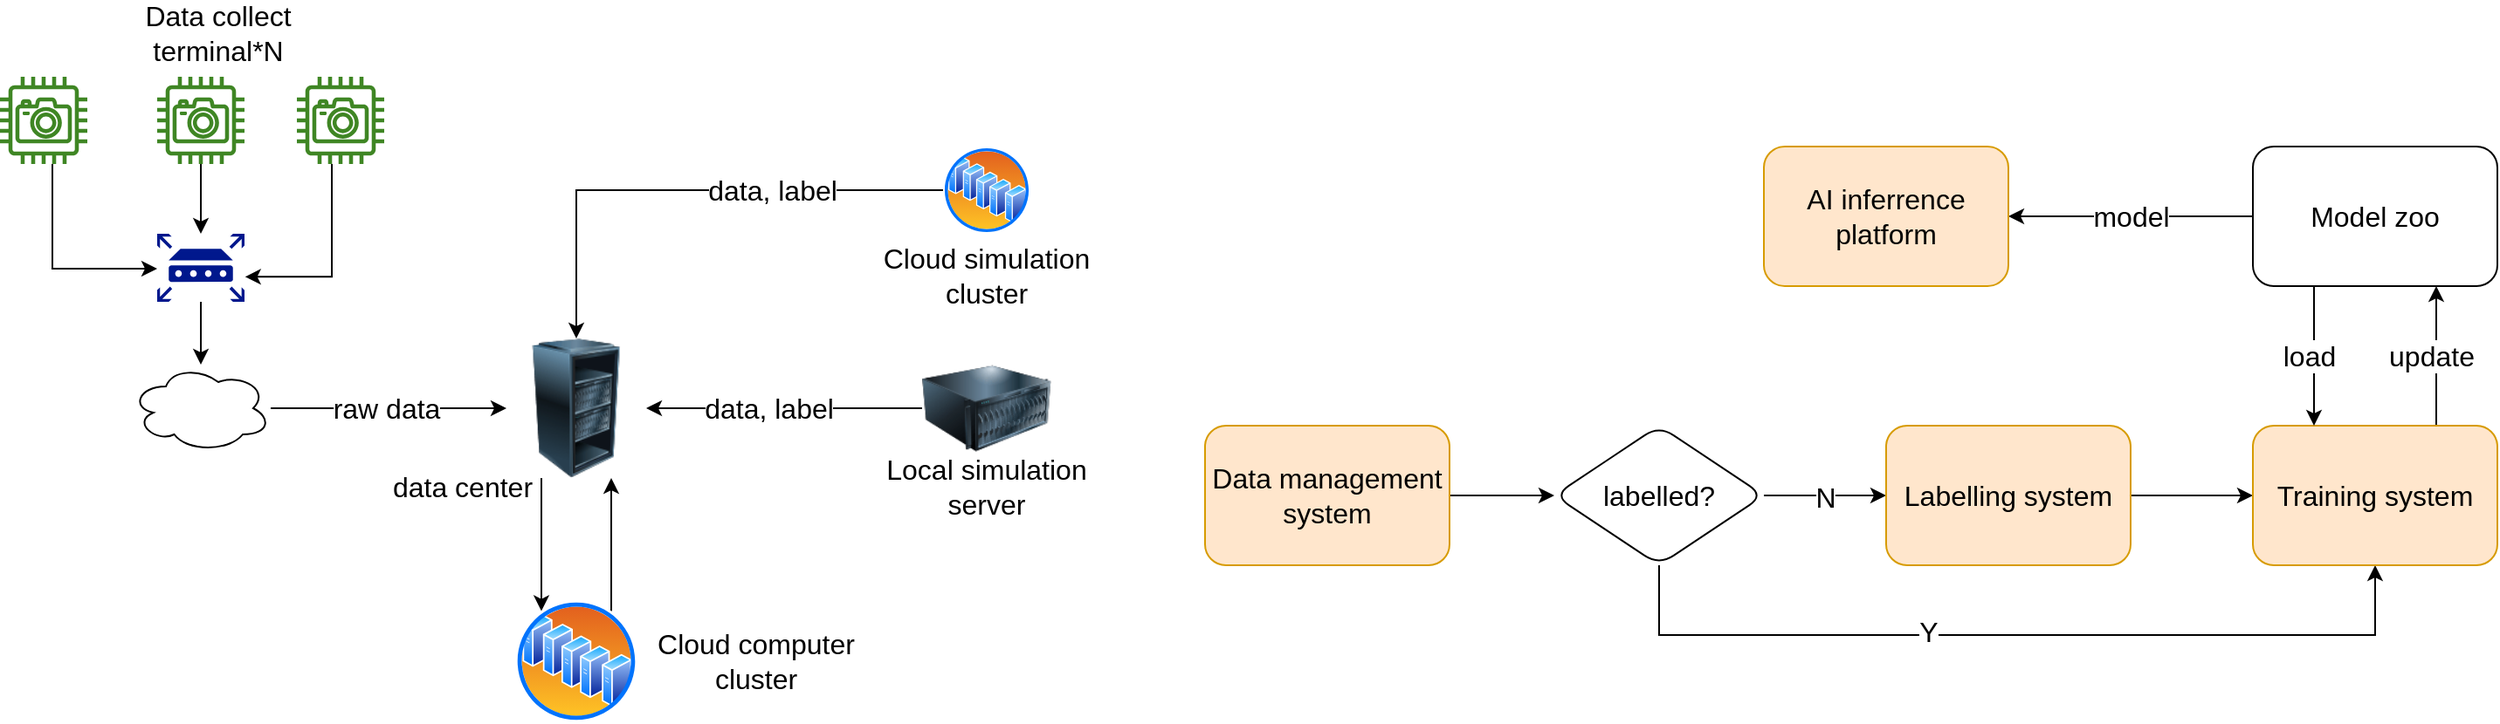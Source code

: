 <mxfile version="20.0.3" type="github">
  <diagram id="2GhCclOfNUW4dkGVQC4c" name="Page-1">
    <mxGraphModel dx="2426" dy="1358" grid="1" gridSize="10" guides="1" tooltips="1" connect="1" arrows="1" fold="1" page="1" pageScale="1" pageWidth="827" pageHeight="1169" math="0" shadow="0">
      <root>
        <mxCell id="0" />
        <mxCell id="1" parent="0" />
        <mxCell id="QJYQDKm9XZ8oWtHg4DSB-3" value="" style="edgeStyle=orthogonalEdgeStyle;rounded=0;orthogonalLoop=1;jettySize=auto;html=1;fontSize=16;" edge="1" parent="1" source="QJYQDKm9XZ8oWtHg4DSB-1" target="QJYQDKm9XZ8oWtHg4DSB-2">
          <mxGeometry relative="1" as="geometry" />
        </mxCell>
        <mxCell id="QJYQDKm9XZ8oWtHg4DSB-13" style="edgeStyle=orthogonalEdgeStyle;rounded=0;orthogonalLoop=1;jettySize=auto;html=1;entryX=0.5;entryY=1;entryDx=0;entryDy=0;fontSize=16;exitX=0.5;exitY=1;exitDx=0;exitDy=0;" edge="1" parent="1" source="QJYQDKm9XZ8oWtHg4DSB-2" target="QJYQDKm9XZ8oWtHg4DSB-6">
          <mxGeometry relative="1" as="geometry">
            <Array as="points">
              <mxPoint x="1020" y="400" />
              <mxPoint x="1430" y="400" />
            </Array>
          </mxGeometry>
        </mxCell>
        <mxCell id="QJYQDKm9XZ8oWtHg4DSB-15" value="Y" style="edgeLabel;html=1;align=center;verticalAlign=middle;resizable=0;points=[];fontSize=16;" vertex="1" connectable="0" parent="QJYQDKm9XZ8oWtHg4DSB-13">
          <mxGeometry x="-0.209" y="2" relative="1" as="geometry">
            <mxPoint as="offset" />
          </mxGeometry>
        </mxCell>
        <mxCell id="QJYQDKm9XZ8oWtHg4DSB-1" value="Data management system" style="rounded=1;whiteSpace=wrap;html=1;fontSize=16;fillColor=#ffe6cc;strokeColor=#d79b00;" vertex="1" parent="1">
          <mxGeometry x="760" y="280" width="140" height="80" as="geometry" />
        </mxCell>
        <mxCell id="QJYQDKm9XZ8oWtHg4DSB-5" value="" style="edgeStyle=orthogonalEdgeStyle;rounded=0;orthogonalLoop=1;jettySize=auto;html=1;fontSize=16;" edge="1" parent="1" source="QJYQDKm9XZ8oWtHg4DSB-2" target="QJYQDKm9XZ8oWtHg4DSB-4">
          <mxGeometry relative="1" as="geometry" />
        </mxCell>
        <mxCell id="QJYQDKm9XZ8oWtHg4DSB-14" value="N" style="edgeLabel;html=1;align=center;verticalAlign=middle;resizable=0;points=[];fontSize=16;" vertex="1" connectable="0" parent="QJYQDKm9XZ8oWtHg4DSB-5">
          <mxGeometry x="0.263" y="-3" relative="1" as="geometry">
            <mxPoint x="-9" y="-2" as="offset" />
          </mxGeometry>
        </mxCell>
        <mxCell id="QJYQDKm9XZ8oWtHg4DSB-2" value="labelled?" style="rhombus;whiteSpace=wrap;html=1;fontSize=16;rounded=1;" vertex="1" parent="1">
          <mxGeometry x="960" y="280" width="120" height="80" as="geometry" />
        </mxCell>
        <mxCell id="QJYQDKm9XZ8oWtHg4DSB-7" value="" style="edgeStyle=orthogonalEdgeStyle;rounded=0;orthogonalLoop=1;jettySize=auto;html=1;fontSize=16;" edge="1" parent="1" source="QJYQDKm9XZ8oWtHg4DSB-4" target="QJYQDKm9XZ8oWtHg4DSB-6">
          <mxGeometry relative="1" as="geometry" />
        </mxCell>
        <mxCell id="QJYQDKm9XZ8oWtHg4DSB-4" value="Labelling system" style="whiteSpace=wrap;html=1;fontSize=16;rounded=1;fillColor=#ffe6cc;strokeColor=#d79b00;" vertex="1" parent="1">
          <mxGeometry x="1150" y="280" width="140" height="80" as="geometry" />
        </mxCell>
        <mxCell id="QJYQDKm9XZ8oWtHg4DSB-10" value="" style="edgeStyle=orthogonalEdgeStyle;rounded=0;orthogonalLoop=1;jettySize=auto;html=1;fontSize=16;exitX=0.75;exitY=0;exitDx=0;exitDy=0;entryX=0.75;entryY=1;entryDx=0;entryDy=0;" edge="1" parent="1" source="QJYQDKm9XZ8oWtHg4DSB-6" target="QJYQDKm9XZ8oWtHg4DSB-8">
          <mxGeometry relative="1" as="geometry" />
        </mxCell>
        <mxCell id="QJYQDKm9XZ8oWtHg4DSB-18" value="update" style="edgeLabel;html=1;align=center;verticalAlign=middle;resizable=0;points=[];fontSize=16;" vertex="1" connectable="0" parent="QJYQDKm9XZ8oWtHg4DSB-10">
          <mxGeometry x="-0.221" y="3" relative="1" as="geometry">
            <mxPoint y="-9" as="offset" />
          </mxGeometry>
        </mxCell>
        <mxCell id="QJYQDKm9XZ8oWtHg4DSB-6" value="Training system" style="whiteSpace=wrap;html=1;fontSize=16;rounded=1;fillColor=#ffe6cc;strokeColor=#d79b00;" vertex="1" parent="1">
          <mxGeometry x="1360" y="280" width="140" height="80" as="geometry" />
        </mxCell>
        <mxCell id="QJYQDKm9XZ8oWtHg4DSB-9" value="" style="edgeStyle=orthogonalEdgeStyle;rounded=0;orthogonalLoop=1;jettySize=auto;html=1;fontSize=16;exitX=0.25;exitY=1;exitDx=0;exitDy=0;entryX=0.25;entryY=0;entryDx=0;entryDy=0;" edge="1" parent="1" source="QJYQDKm9XZ8oWtHg4DSB-8" target="QJYQDKm9XZ8oWtHg4DSB-6">
          <mxGeometry relative="1" as="geometry">
            <mxPoint x="1400" y="270" as="targetPoint" />
          </mxGeometry>
        </mxCell>
        <mxCell id="QJYQDKm9XZ8oWtHg4DSB-17" value="load" style="edgeLabel;html=1;align=center;verticalAlign=middle;resizable=0;points=[];fontSize=16;" vertex="1" connectable="0" parent="QJYQDKm9XZ8oWtHg4DSB-9">
          <mxGeometry x="0.2" y="-3" relative="1" as="geometry">
            <mxPoint y="-8" as="offset" />
          </mxGeometry>
        </mxCell>
        <mxCell id="QJYQDKm9XZ8oWtHg4DSB-12" value="" style="edgeStyle=orthogonalEdgeStyle;rounded=0;orthogonalLoop=1;jettySize=auto;html=1;fontSize=16;" edge="1" parent="1" source="QJYQDKm9XZ8oWtHg4DSB-8" target="QJYQDKm9XZ8oWtHg4DSB-11">
          <mxGeometry relative="1" as="geometry" />
        </mxCell>
        <mxCell id="QJYQDKm9XZ8oWtHg4DSB-16" value="model" style="edgeLabel;html=1;align=center;verticalAlign=middle;resizable=0;points=[];fontSize=16;" vertex="1" connectable="0" parent="QJYQDKm9XZ8oWtHg4DSB-12">
          <mxGeometry x="0.269" y="-1" relative="1" as="geometry">
            <mxPoint x="19" y="1" as="offset" />
          </mxGeometry>
        </mxCell>
        <mxCell id="QJYQDKm9XZ8oWtHg4DSB-8" value="Model zoo" style="whiteSpace=wrap;html=1;fontSize=16;rounded=1;" vertex="1" parent="1">
          <mxGeometry x="1360" y="120" width="140" height="80" as="geometry" />
        </mxCell>
        <mxCell id="QJYQDKm9XZ8oWtHg4DSB-11" value="AI inferrence platform" style="whiteSpace=wrap;html=1;fontSize=16;rounded=1;fillColor=#ffe6cc;strokeColor=#d79b00;" vertex="1" parent="1">
          <mxGeometry x="1080" y="120" width="140" height="80" as="geometry" />
        </mxCell>
        <mxCell id="QJYQDKm9XZ8oWtHg4DSB-24" style="edgeStyle=orthogonalEdgeStyle;rounded=0;orthogonalLoop=1;jettySize=auto;html=1;entryX=0;entryY=0.513;entryDx=0;entryDy=0;entryPerimeter=0;fontSize=16;" edge="1" parent="1" source="QJYQDKm9XZ8oWtHg4DSB-19" target="QJYQDKm9XZ8oWtHg4DSB-23">
          <mxGeometry relative="1" as="geometry">
            <Array as="points">
              <mxPoint x="100" y="190" />
            </Array>
          </mxGeometry>
        </mxCell>
        <mxCell id="QJYQDKm9XZ8oWtHg4DSB-19" value="" style="sketch=0;outlineConnect=0;fontColor=#232F3E;gradientColor=none;fillColor=#3F8624;strokeColor=none;dashed=0;verticalLabelPosition=bottom;verticalAlign=top;align=center;html=1;fontSize=12;fontStyle=0;aspect=fixed;pointerEvents=1;shape=mxgraph.aws4.camera;" vertex="1" parent="1">
          <mxGeometry x="70" y="80" width="50" height="50" as="geometry" />
        </mxCell>
        <mxCell id="QJYQDKm9XZ8oWtHg4DSB-25" value="" style="edgeStyle=orthogonalEdgeStyle;rounded=0;orthogonalLoop=1;jettySize=auto;html=1;fontSize=16;" edge="1" parent="1" source="QJYQDKm9XZ8oWtHg4DSB-20" target="QJYQDKm9XZ8oWtHg4DSB-23">
          <mxGeometry relative="1" as="geometry" />
        </mxCell>
        <mxCell id="QJYQDKm9XZ8oWtHg4DSB-20" value="" style="sketch=0;outlineConnect=0;fontColor=#232F3E;gradientColor=none;fillColor=#3F8624;strokeColor=none;dashed=0;verticalLabelPosition=bottom;verticalAlign=top;align=center;html=1;fontSize=12;fontStyle=0;aspect=fixed;pointerEvents=1;shape=mxgraph.aws4.camera;" vertex="1" parent="1">
          <mxGeometry x="160" y="80" width="50" height="50" as="geometry" />
        </mxCell>
        <mxCell id="QJYQDKm9XZ8oWtHg4DSB-26" style="edgeStyle=orthogonalEdgeStyle;rounded=0;orthogonalLoop=1;jettySize=auto;html=1;entryX=1.007;entryY=0.632;entryDx=0;entryDy=0;entryPerimeter=0;fontSize=16;" edge="1" parent="1" source="QJYQDKm9XZ8oWtHg4DSB-21" target="QJYQDKm9XZ8oWtHg4DSB-23">
          <mxGeometry relative="1" as="geometry">
            <Array as="points">
              <mxPoint x="260" y="195" />
            </Array>
          </mxGeometry>
        </mxCell>
        <mxCell id="QJYQDKm9XZ8oWtHg4DSB-21" value="" style="sketch=0;outlineConnect=0;fontColor=#232F3E;gradientColor=none;fillColor=#3F8624;strokeColor=none;dashed=0;verticalLabelPosition=bottom;verticalAlign=top;align=center;html=1;fontSize=12;fontStyle=0;aspect=fixed;pointerEvents=1;shape=mxgraph.aws4.camera;" vertex="1" parent="1">
          <mxGeometry x="240" y="80" width="50" height="50" as="geometry" />
        </mxCell>
        <mxCell id="QJYQDKm9XZ8oWtHg4DSB-22" value="Data collect terminal*N" style="text;html=1;strokeColor=none;fillColor=none;align=center;verticalAlign=middle;whiteSpace=wrap;rounded=0;fontSize=16;" vertex="1" parent="1">
          <mxGeometry x="130" y="40" width="130" height="30" as="geometry" />
        </mxCell>
        <mxCell id="QJYQDKm9XZ8oWtHg4DSB-28" style="edgeStyle=orthogonalEdgeStyle;rounded=0;orthogonalLoop=1;jettySize=auto;html=1;entryX=0;entryY=0.5;entryDx=0;entryDy=0;fontSize=16;startArrow=none;" edge="1" parent="1" source="QJYQDKm9XZ8oWtHg4DSB-29" target="QJYQDKm9XZ8oWtHg4DSB-27">
          <mxGeometry relative="1" as="geometry">
            <Array as="points">
              <mxPoint x="185" y="270" />
            </Array>
          </mxGeometry>
        </mxCell>
        <mxCell id="QJYQDKm9XZ8oWtHg4DSB-35" value="raw data" style="edgeLabel;html=1;align=center;verticalAlign=middle;resizable=0;points=[];fontSize=16;" vertex="1" connectable="0" parent="QJYQDKm9XZ8oWtHg4DSB-28">
          <mxGeometry x="-0.217" y="-1" relative="1" as="geometry">
            <mxPoint x="13" y="-1" as="offset" />
          </mxGeometry>
        </mxCell>
        <mxCell id="QJYQDKm9XZ8oWtHg4DSB-31" value="" style="edgeStyle=orthogonalEdgeStyle;rounded=0;orthogonalLoop=1;jettySize=auto;html=1;fontSize=16;" edge="1" parent="1" source="QJYQDKm9XZ8oWtHg4DSB-23" target="QJYQDKm9XZ8oWtHg4DSB-29">
          <mxGeometry relative="1" as="geometry" />
        </mxCell>
        <mxCell id="QJYQDKm9XZ8oWtHg4DSB-23" value="" style="sketch=0;aspect=fixed;pointerEvents=1;shadow=0;dashed=0;html=1;strokeColor=none;labelPosition=center;verticalLabelPosition=bottom;verticalAlign=top;align=center;fillColor=#00188D;shape=mxgraph.mscae.enterprise.router;fontSize=16;" vertex="1" parent="1">
          <mxGeometry x="160" y="170" width="50" height="39" as="geometry" />
        </mxCell>
        <mxCell id="QJYQDKm9XZ8oWtHg4DSB-43" style="edgeStyle=orthogonalEdgeStyle;rounded=0;orthogonalLoop=1;jettySize=auto;html=1;fontSize=16;exitX=0.25;exitY=1;exitDx=0;exitDy=0;" edge="1" parent="1" source="QJYQDKm9XZ8oWtHg4DSB-27" target="QJYQDKm9XZ8oWtHg4DSB-42">
          <mxGeometry relative="1" as="geometry">
            <Array as="points">
              <mxPoint x="380" y="370" />
              <mxPoint x="380" y="370" />
            </Array>
          </mxGeometry>
        </mxCell>
        <mxCell id="QJYQDKm9XZ8oWtHg4DSB-27" value="" style="image;html=1;image=img/lib/clip_art/computers/Server_Rack_Partial_128x128.png;fontSize=16;" vertex="1" parent="1">
          <mxGeometry x="360" y="230" width="80" height="80" as="geometry" />
        </mxCell>
        <mxCell id="QJYQDKm9XZ8oWtHg4DSB-29" value="" style="ellipse;shape=cloud;whiteSpace=wrap;html=1;fontSize=16;" vertex="1" parent="1">
          <mxGeometry x="145" y="245" width="80" height="50" as="geometry" />
        </mxCell>
        <mxCell id="QJYQDKm9XZ8oWtHg4DSB-34" style="edgeStyle=orthogonalEdgeStyle;rounded=0;orthogonalLoop=1;jettySize=auto;html=1;fontSize=16;" edge="1" parent="1" source="QJYQDKm9XZ8oWtHg4DSB-32" target="QJYQDKm9XZ8oWtHg4DSB-27">
          <mxGeometry relative="1" as="geometry" />
        </mxCell>
        <mxCell id="QJYQDKm9XZ8oWtHg4DSB-36" value="data, label" style="edgeLabel;html=1;align=center;verticalAlign=middle;resizable=0;points=[];fontSize=16;" vertex="1" connectable="0" parent="QJYQDKm9XZ8oWtHg4DSB-34">
          <mxGeometry x="0.205" y="2" relative="1" as="geometry">
            <mxPoint x="7" y="-2" as="offset" />
          </mxGeometry>
        </mxCell>
        <mxCell id="QJYQDKm9XZ8oWtHg4DSB-32" value="" style="image;html=1;image=img/lib/clip_art/computers/Server_128x128.png;fontSize=16;" vertex="1" parent="1">
          <mxGeometry x="598" y="240" width="74" height="60" as="geometry" />
        </mxCell>
        <mxCell id="QJYQDKm9XZ8oWtHg4DSB-33" value="Local simulation server" style="text;html=1;strokeColor=none;fillColor=none;align=center;verticalAlign=middle;whiteSpace=wrap;rounded=0;fontSize=16;" vertex="1" parent="1">
          <mxGeometry x="570" y="300" width="130" height="30" as="geometry" />
        </mxCell>
        <mxCell id="QJYQDKm9XZ8oWtHg4DSB-39" style="edgeStyle=orthogonalEdgeStyle;rounded=0;orthogonalLoop=1;jettySize=auto;html=1;entryX=0.5;entryY=0;entryDx=0;entryDy=0;fontSize=16;" edge="1" parent="1" source="QJYQDKm9XZ8oWtHg4DSB-37" target="QJYQDKm9XZ8oWtHg4DSB-27">
          <mxGeometry relative="1" as="geometry" />
        </mxCell>
        <mxCell id="QJYQDKm9XZ8oWtHg4DSB-40" value="&lt;span style=&quot;color: rgba(0, 0, 0, 0); font-family: monospace; font-size: 0px; text-align: start; background-color: rgb(248, 249, 250);&quot;&gt;%3CmxGraphModel%3E%3Croot%3E%3CmxCell%20id%3D%220%22%2F%3E%3CmxCell%20id%3D%221%22%20parent%3D%220%22%2F%3E%3CmxCell%20id%3D%222%22%20value%3D%22data%2C%20label%22%20style%3D%22edgeLabel%3Bhtml%3D1%3Balign%3Dcenter%3BverticalAlign%3Dmiddle%3Bresizable%3D0%3Bpoints%3D%5B%5D%3BfontSize%3D16%3B%22%20vertex%3D%221%22%20connectable%3D%220%22%20parent%3D%221%22%3E%3CmxGeometry%20x%3D%22510%22%20y%3D%22270%22%20as%3D%22geometry%22%2F%3E%3C%2FmxCell%3E%3C%2Froot%3E%3C%2FmxGraphModel%3Edatadda&amp;nbsp;&lt;/span&gt;" style="edgeLabel;html=1;align=center;verticalAlign=middle;resizable=0;points=[];fontSize=16;" vertex="1" connectable="0" parent="QJYQDKm9XZ8oWtHg4DSB-39">
          <mxGeometry x="-0.183" y="-2" relative="1" as="geometry">
            <mxPoint as="offset" />
          </mxGeometry>
        </mxCell>
        <mxCell id="QJYQDKm9XZ8oWtHg4DSB-41" value="data, label" style="edgeLabel;html=1;align=center;verticalAlign=middle;resizable=0;points=[];fontSize=16;" vertex="1" connectable="0" parent="QJYQDKm9XZ8oWtHg4DSB-39">
          <mxGeometry x="-0.11" y="-2" relative="1" as="geometry">
            <mxPoint x="33" y="2" as="offset" />
          </mxGeometry>
        </mxCell>
        <mxCell id="QJYQDKm9XZ8oWtHg4DSB-37" value="" style="aspect=fixed;perimeter=ellipsePerimeter;html=1;align=center;shadow=0;dashed=0;spacingTop=3;image;image=img/lib/active_directory/server_farm.svg;fontSize=16;" vertex="1" parent="1">
          <mxGeometry x="610" y="120" width="50" height="50" as="geometry" />
        </mxCell>
        <mxCell id="QJYQDKm9XZ8oWtHg4DSB-38" value="Cloud simulation cluster" style="text;html=1;strokeColor=none;fillColor=none;align=center;verticalAlign=middle;whiteSpace=wrap;rounded=0;fontSize=16;" vertex="1" parent="1">
          <mxGeometry x="570" y="179" width="130" height="30" as="geometry" />
        </mxCell>
        <mxCell id="QJYQDKm9XZ8oWtHg4DSB-44" style="edgeStyle=orthogonalEdgeStyle;rounded=0;orthogonalLoop=1;jettySize=auto;html=1;entryX=0.75;entryY=1;entryDx=0;entryDy=0;fontSize=16;" edge="1" parent="1" source="QJYQDKm9XZ8oWtHg4DSB-42" target="QJYQDKm9XZ8oWtHg4DSB-27">
          <mxGeometry relative="1" as="geometry">
            <Array as="points">
              <mxPoint x="420" y="370" />
              <mxPoint x="420" y="370" />
            </Array>
          </mxGeometry>
        </mxCell>
        <mxCell id="QJYQDKm9XZ8oWtHg4DSB-42" value="" style="aspect=fixed;perimeter=ellipsePerimeter;html=1;align=center;shadow=0;dashed=0;spacingTop=3;image;image=img/lib/active_directory/server_farm.svg;fontSize=16;" vertex="1" parent="1">
          <mxGeometry x="365" y="380" width="70" height="70" as="geometry" />
        </mxCell>
        <mxCell id="QJYQDKm9XZ8oWtHg4DSB-45" value="Cloud computer cluster" style="text;html=1;strokeColor=none;fillColor=none;align=center;verticalAlign=middle;whiteSpace=wrap;rounded=0;fontSize=16;" vertex="1" parent="1">
          <mxGeometry x="438" y="400" width="130" height="30" as="geometry" />
        </mxCell>
        <mxCell id="QJYQDKm9XZ8oWtHg4DSB-46" value="data center" style="text;html=1;strokeColor=none;fillColor=none;align=center;verticalAlign=middle;whiteSpace=wrap;rounded=0;fontSize=16;" vertex="1" parent="1">
          <mxGeometry x="270" y="300" width="130" height="30" as="geometry" />
        </mxCell>
      </root>
    </mxGraphModel>
  </diagram>
</mxfile>
